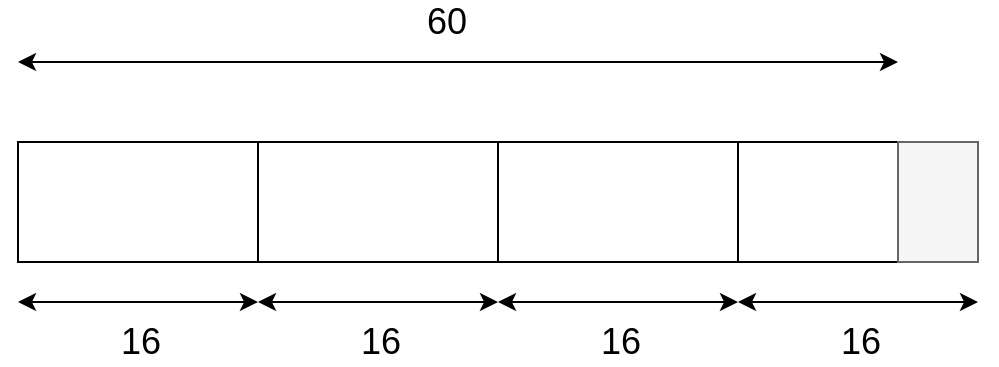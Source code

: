 <mxfile version="21.1.1" type="device">
  <diagram name="Página-1" id="n5b4vFz67uD1NpzPRLSt">
    <mxGraphModel dx="1195" dy="661" grid="1" gridSize="10" guides="1" tooltips="1" connect="1" arrows="1" fold="1" page="1" pageScale="1" pageWidth="1169" pageHeight="827" math="0" shadow="0">
      <root>
        <mxCell id="0" />
        <mxCell id="1" parent="0" />
        <mxCell id="7TNcU90nIlYnWCZBwueu-1" value="" style="rounded=0;whiteSpace=wrap;html=1;" parent="1" vertex="1">
          <mxGeometry x="160" y="240" width="120" height="60" as="geometry" />
        </mxCell>
        <mxCell id="7TNcU90nIlYnWCZBwueu-2" value="" style="rounded=0;whiteSpace=wrap;html=1;" parent="1" vertex="1">
          <mxGeometry x="280" y="240" width="120" height="60" as="geometry" />
        </mxCell>
        <mxCell id="7TNcU90nIlYnWCZBwueu-3" value="" style="rounded=0;whiteSpace=wrap;html=1;" parent="1" vertex="1">
          <mxGeometry x="400" y="240" width="120" height="60" as="geometry" />
        </mxCell>
        <mxCell id="7TNcU90nIlYnWCZBwueu-5" value="" style="rounded=0;whiteSpace=wrap;html=1;" parent="1" vertex="1">
          <mxGeometry x="520" y="240" width="80" height="60" as="geometry" />
        </mxCell>
        <mxCell id="7TNcU90nIlYnWCZBwueu-7" value="" style="rounded=0;whiteSpace=wrap;html=1;fillColor=#f5f5f5;fontColor=#333333;strokeColor=#666666;" parent="1" vertex="1">
          <mxGeometry x="600" y="240" width="40" height="60" as="geometry" />
        </mxCell>
        <mxCell id="7TNcU90nIlYnWCZBwueu-8" value="" style="endArrow=classic;startArrow=classic;html=1;rounded=0;" parent="1" edge="1">
          <mxGeometry width="50" height="50" relative="1" as="geometry">
            <mxPoint x="160" y="200" as="sourcePoint" />
            <mxPoint x="600" y="200" as="targetPoint" />
          </mxGeometry>
        </mxCell>
        <mxCell id="7TNcU90nIlYnWCZBwueu-9" value="60" style="edgeLabel;html=1;align=center;verticalAlign=middle;resizable=0;points=[];fontSize=18;" parent="7TNcU90nIlYnWCZBwueu-8" vertex="1" connectable="0">
          <mxGeometry x="0.456" y="1" relative="1" as="geometry">
            <mxPoint x="-107" y="-19" as="offset" />
          </mxGeometry>
        </mxCell>
        <mxCell id="7TNcU90nIlYnWCZBwueu-10" value="" style="endArrow=classic;startArrow=classic;html=1;rounded=0;" parent="1" edge="1">
          <mxGeometry width="50" height="50" relative="1" as="geometry">
            <mxPoint x="160" y="320" as="sourcePoint" />
            <mxPoint x="280" y="320" as="targetPoint" />
          </mxGeometry>
        </mxCell>
        <mxCell id="7TNcU90nIlYnWCZBwueu-11" value="16" style="edgeLabel;html=1;align=center;verticalAlign=middle;resizable=0;points=[];fontSize=18;" parent="7TNcU90nIlYnWCZBwueu-10" vertex="1" connectable="0">
          <mxGeometry x="0.456" y="1" relative="1" as="geometry">
            <mxPoint x="-27" y="21" as="offset" />
          </mxGeometry>
        </mxCell>
        <mxCell id="7TNcU90nIlYnWCZBwueu-14" value="" style="endArrow=classic;startArrow=classic;html=1;rounded=0;" parent="1" edge="1">
          <mxGeometry width="50" height="50" relative="1" as="geometry">
            <mxPoint x="280" y="320" as="sourcePoint" />
            <mxPoint x="400" y="320" as="targetPoint" />
          </mxGeometry>
        </mxCell>
        <mxCell id="7TNcU90nIlYnWCZBwueu-15" value="16" style="edgeLabel;html=1;align=center;verticalAlign=middle;resizable=0;points=[];fontSize=18;" parent="7TNcU90nIlYnWCZBwueu-14" vertex="1" connectable="0">
          <mxGeometry x="0.456" y="1" relative="1" as="geometry">
            <mxPoint x="-27" y="21" as="offset" />
          </mxGeometry>
        </mxCell>
        <mxCell id="7TNcU90nIlYnWCZBwueu-16" value="" style="endArrow=classic;startArrow=classic;html=1;rounded=0;" parent="1" edge="1">
          <mxGeometry width="50" height="50" relative="1" as="geometry">
            <mxPoint x="400" y="320" as="sourcePoint" />
            <mxPoint x="520" y="320" as="targetPoint" />
          </mxGeometry>
        </mxCell>
        <mxCell id="7TNcU90nIlYnWCZBwueu-17" value="16" style="edgeLabel;html=1;align=center;verticalAlign=middle;resizable=0;points=[];fontSize=18;" parent="7TNcU90nIlYnWCZBwueu-16" vertex="1" connectable="0">
          <mxGeometry x="0.456" y="1" relative="1" as="geometry">
            <mxPoint x="-27" y="21" as="offset" />
          </mxGeometry>
        </mxCell>
        <mxCell id="7TNcU90nIlYnWCZBwueu-18" value="" style="endArrow=classic;startArrow=classic;html=1;rounded=0;" parent="1" edge="1">
          <mxGeometry width="50" height="50" relative="1" as="geometry">
            <mxPoint x="520" y="320" as="sourcePoint" />
            <mxPoint x="640" y="320" as="targetPoint" />
          </mxGeometry>
        </mxCell>
        <mxCell id="7TNcU90nIlYnWCZBwueu-19" value="16" style="edgeLabel;html=1;align=center;verticalAlign=middle;resizable=0;points=[];fontSize=18;" parent="7TNcU90nIlYnWCZBwueu-18" vertex="1" connectable="0">
          <mxGeometry x="0.456" y="1" relative="1" as="geometry">
            <mxPoint x="-27" y="21" as="offset" />
          </mxGeometry>
        </mxCell>
      </root>
    </mxGraphModel>
  </diagram>
</mxfile>

